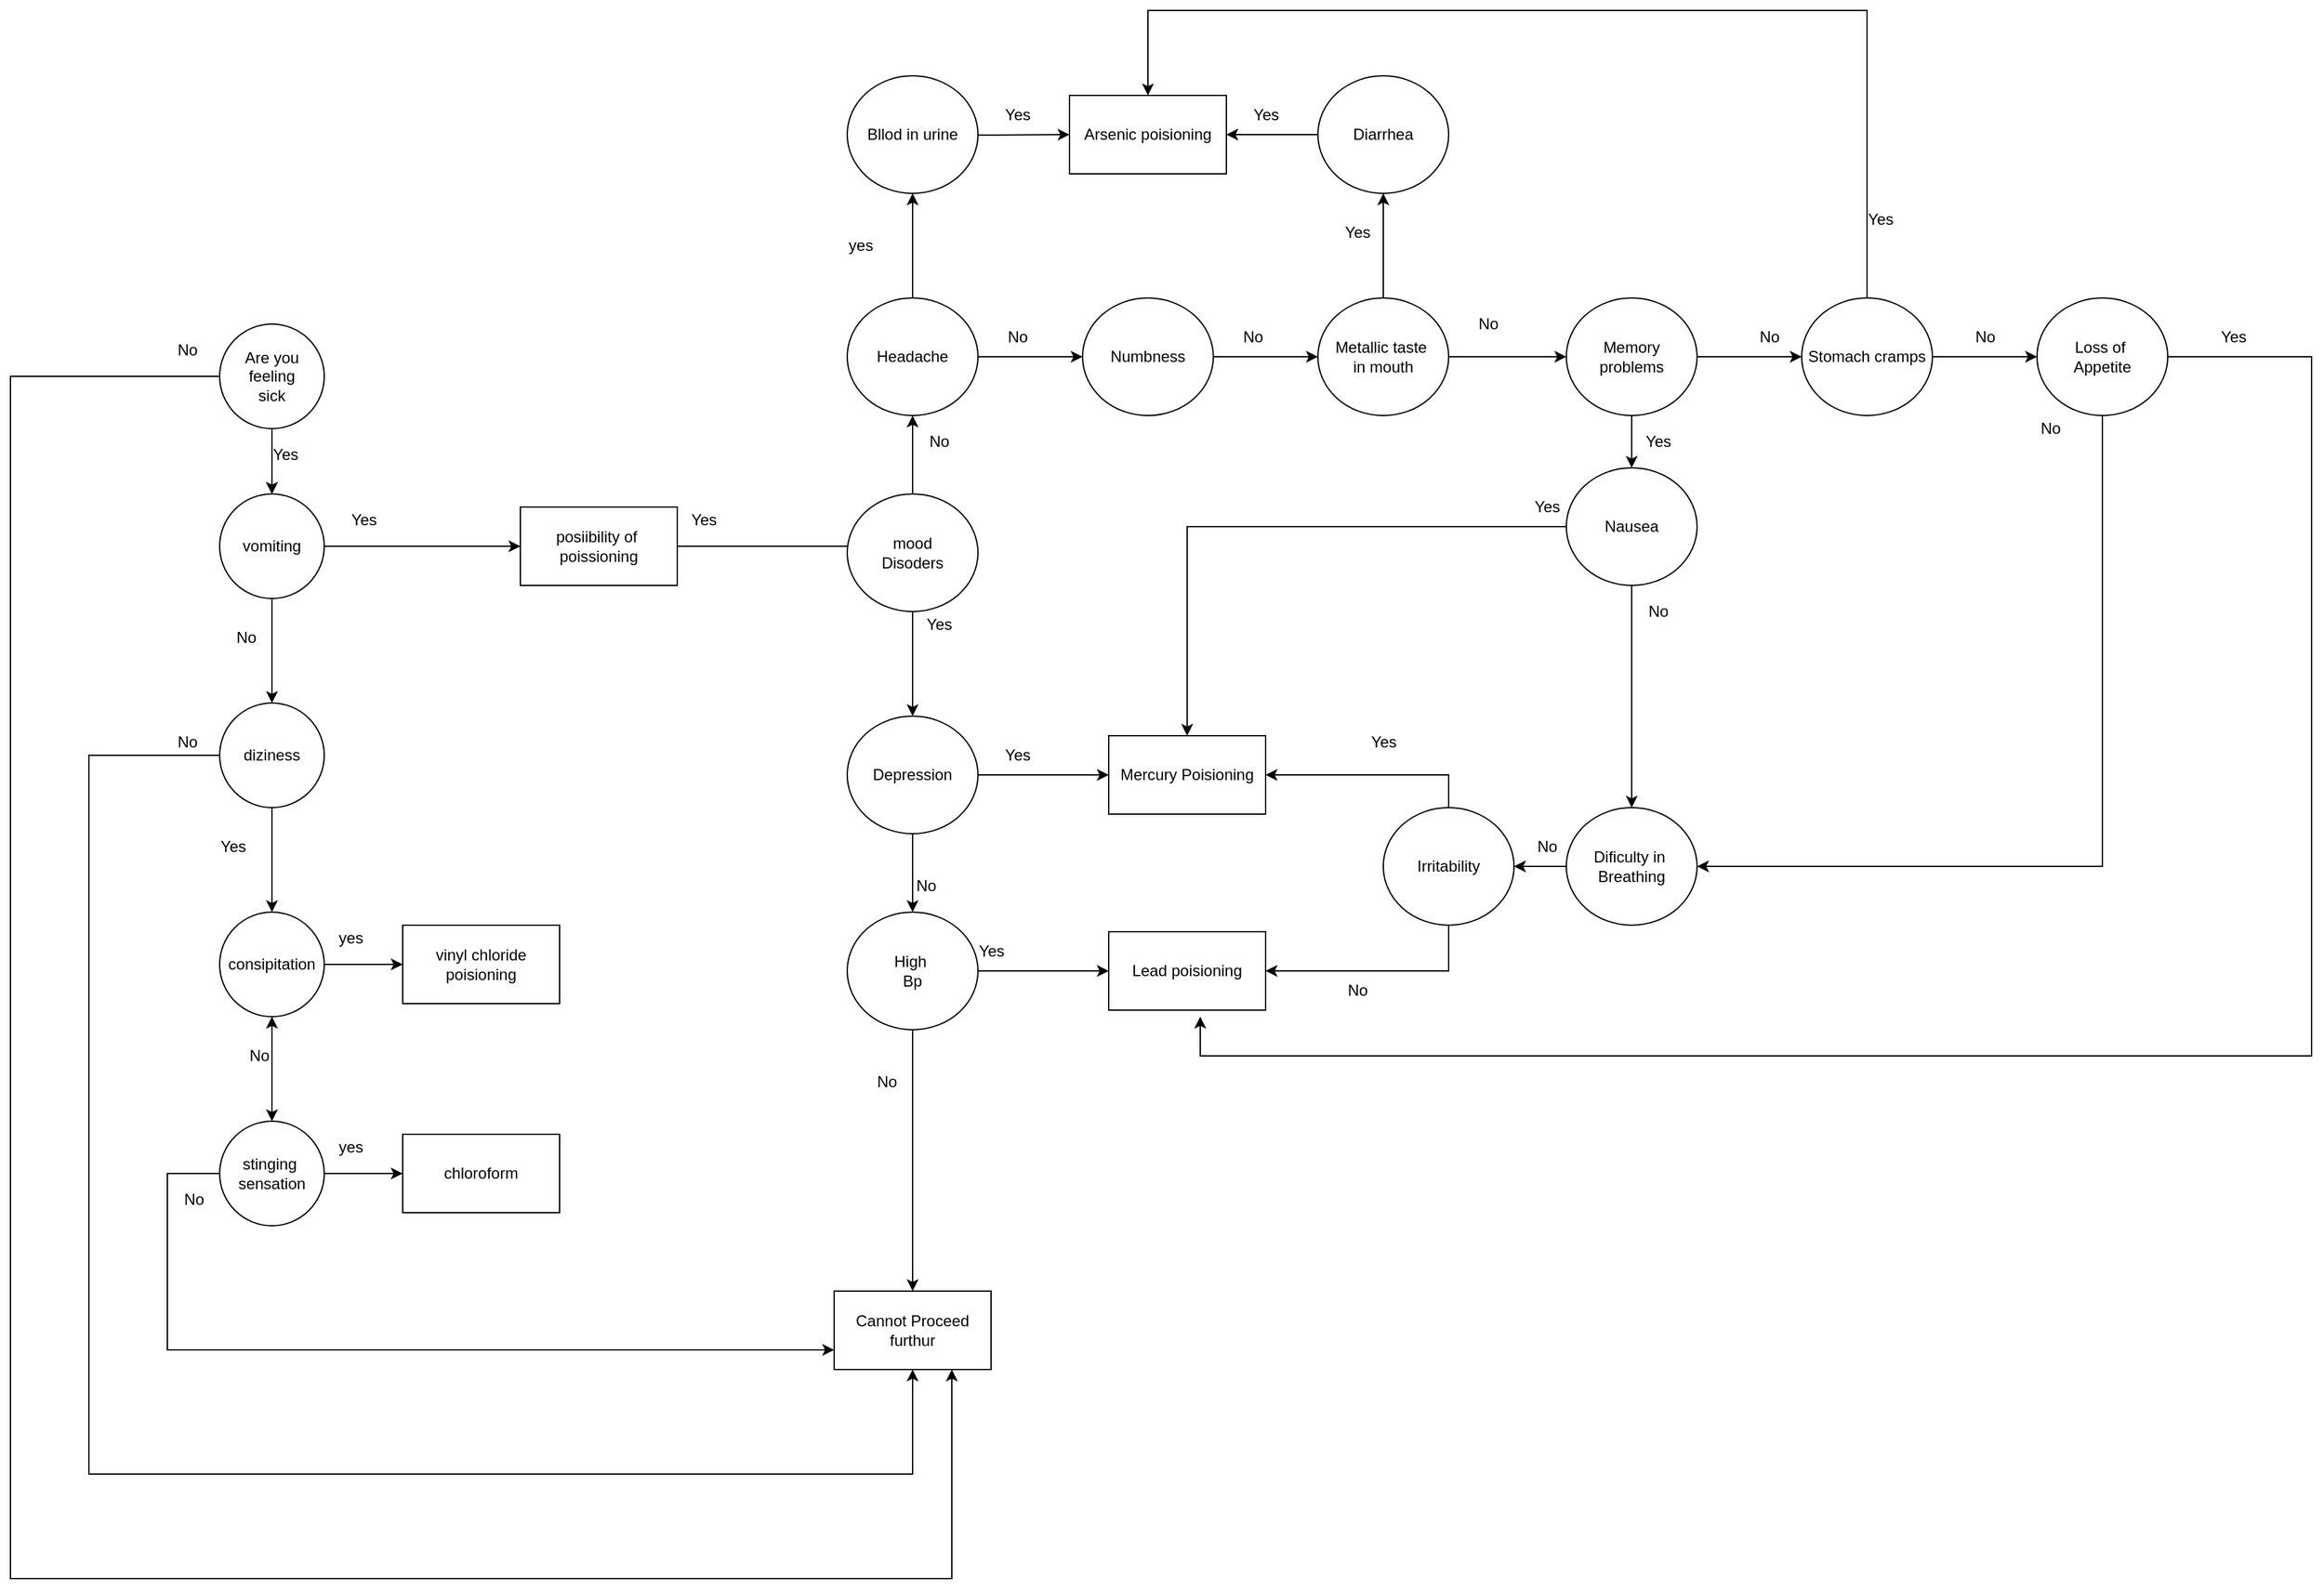 <mxfile version="16.5.6" type="device"><diagram id="uuSfem60a2YGa5qyo8WV" name="Page-1"><mxGraphModel dx="1278" dy="1694" grid="1" gridSize="10" guides="1" tooltips="1" connect="1" arrows="1" fold="1" page="1" pageScale="1" pageWidth="850" pageHeight="1100" math="0" shadow="0"><root><mxCell id="0"/><mxCell id="1" parent="0"/><mxCell id="Lk13s4xUoli15hH33gc9-7" value="" style="edgeStyle=orthogonalEdgeStyle;rounded=0;orthogonalLoop=1;jettySize=auto;html=1;" parent="1" source="Lk13s4xUoli15hH33gc9-1" target="Lk13s4xUoli15hH33gc9-6" edge="1"><mxGeometry relative="1" as="geometry"/></mxCell><mxCell id="Lk13s4xUoli15hH33gc9-25" value="" style="edgeStyle=orthogonalEdgeStyle;rounded=0;orthogonalLoop=1;jettySize=auto;html=1;" parent="1" source="Lk13s4xUoli15hH33gc9-1" target="Lk13s4xUoli15hH33gc9-6" edge="1"><mxGeometry relative="1" as="geometry"/></mxCell><mxCell id="Lk13s4xUoli15hH33gc9-148" value="" style="edgeStyle=none;rounded=0;orthogonalLoop=1;jettySize=auto;html=1;entryX=0.75;entryY=1;entryDx=0;entryDy=0;" parent="1" source="Lk13s4xUoli15hH33gc9-1" target="Lk13s4xUoli15hH33gc9-141" edge="1"><mxGeometry relative="1" as="geometry"><mxPoint x="800" y="850" as="targetPoint"/><Array as="points"><mxPoint x="80" y="80"/><mxPoint x="80" y="1000"/><mxPoint x="490" y="1000"/><mxPoint x="800" y="1000"/></Array></mxGeometry></mxCell><mxCell id="Lk13s4xUoli15hH33gc9-1" value="Are you feeling&lt;br&gt;sick" style="ellipse;whiteSpace=wrap;html=1;aspect=fixed;" parent="1" vertex="1"><mxGeometry x="240" y="40" width="80" height="80" as="geometry"/></mxCell><mxCell id="Lk13s4xUoli15hH33gc9-5" value="No" style="text;html=1;align=center;verticalAlign=middle;resizable=0;points=[];autosize=1;strokeColor=none;fillColor=none;" parent="1" vertex="1"><mxGeometry x="200" y="50" width="30" height="20" as="geometry"/></mxCell><mxCell id="Lk13s4xUoli15hH33gc9-9" value="" style="edgeStyle=orthogonalEdgeStyle;rounded=0;orthogonalLoop=1;jettySize=auto;html=1;" parent="1" source="Lk13s4xUoli15hH33gc9-6" target="Lk13s4xUoli15hH33gc9-8" edge="1"><mxGeometry relative="1" as="geometry"/></mxCell><mxCell id="Lk13s4xUoli15hH33gc9-40" value="" style="edgeStyle=none;rounded=0;orthogonalLoop=1;jettySize=auto;html=1;" parent="1" source="Lk13s4xUoli15hH33gc9-6" target="Lk13s4xUoli15hH33gc9-39" edge="1"><mxGeometry relative="1" as="geometry"/></mxCell><mxCell id="Lk13s4xUoli15hH33gc9-6" value="vomiting" style="ellipse;whiteSpace=wrap;html=1;aspect=fixed;" parent="1" vertex="1"><mxGeometry x="240" y="170" width="80" height="80" as="geometry"/></mxCell><mxCell id="Lk13s4xUoli15hH33gc9-12" style="edgeStyle=orthogonalEdgeStyle;rounded=0;orthogonalLoop=1;jettySize=auto;html=1;exitX=0;exitY=0.5;exitDx=0;exitDy=0;entryX=0.5;entryY=1;entryDx=0;entryDy=0;" parent="1" source="Lk13s4xUoli15hH33gc9-8" target="Lk13s4xUoli15hH33gc9-141" edge="1"><mxGeometry relative="1" as="geometry"><mxPoint x="160" y="-80" as="targetPoint"/><Array as="points"><mxPoint x="140" y="370"/><mxPoint x="140" y="920"/><mxPoint x="770" y="920"/></Array></mxGeometry></mxCell><mxCell id="Lk13s4xUoli15hH33gc9-15" value="" style="edgeStyle=orthogonalEdgeStyle;rounded=0;orthogonalLoop=1;jettySize=auto;html=1;" parent="1" source="Lk13s4xUoli15hH33gc9-8" target="Lk13s4xUoli15hH33gc9-14" edge="1"><mxGeometry relative="1" as="geometry"/></mxCell><mxCell id="Lk13s4xUoli15hH33gc9-8" value="diziness" style="ellipse;whiteSpace=wrap;html=1;aspect=fixed;" parent="1" vertex="1"><mxGeometry x="240" y="330" width="80" height="80" as="geometry"/></mxCell><mxCell id="Lk13s4xUoli15hH33gc9-13" value="No" style="text;html=1;align=center;verticalAlign=middle;resizable=0;points=[];autosize=1;strokeColor=none;fillColor=none;" parent="1" vertex="1"><mxGeometry x="200" y="350" width="30" height="20" as="geometry"/></mxCell><mxCell id="Lk13s4xUoli15hH33gc9-17" value="" style="edgeStyle=orthogonalEdgeStyle;rounded=0;orthogonalLoop=1;jettySize=auto;html=1;" parent="1" source="Lk13s4xUoli15hH33gc9-14" target="Lk13s4xUoli15hH33gc9-16" edge="1"><mxGeometry relative="1" as="geometry"/></mxCell><mxCell id="Lk13s4xUoli15hH33gc9-19" value="" style="edgeStyle=orthogonalEdgeStyle;rounded=0;orthogonalLoop=1;jettySize=auto;html=1;" parent="1" source="Lk13s4xUoli15hH33gc9-14" target="Lk13s4xUoli15hH33gc9-18" edge="1"><mxGeometry relative="1" as="geometry"/></mxCell><mxCell id="Lk13s4xUoli15hH33gc9-14" value="consipitation" style="ellipse;whiteSpace=wrap;html=1;aspect=fixed;" parent="1" vertex="1"><mxGeometry x="240" y="490" width="80" height="80" as="geometry"/></mxCell><mxCell id="Lk13s4xUoli15hH33gc9-16" value="vinyl chloride poisioning" style="whiteSpace=wrap;html=1;" parent="1" vertex="1"><mxGeometry x="380" y="500" width="120" height="60" as="geometry"/></mxCell><mxCell id="Lk13s4xUoli15hH33gc9-20" value="" style="edgeStyle=orthogonalEdgeStyle;rounded=0;orthogonalLoop=1;jettySize=auto;html=1;" parent="1" source="Lk13s4xUoli15hH33gc9-18" target="Lk13s4xUoli15hH33gc9-14" edge="1"><mxGeometry relative="1" as="geometry"/></mxCell><mxCell id="Lk13s4xUoli15hH33gc9-28" value="" style="edgeStyle=orthogonalEdgeStyle;rounded=0;orthogonalLoop=1;jettySize=auto;html=1;" parent="1" source="Lk13s4xUoli15hH33gc9-18" target="Lk13s4xUoli15hH33gc9-27" edge="1"><mxGeometry relative="1" as="geometry"/></mxCell><mxCell id="Lk13s4xUoli15hH33gc9-32" style="edgeStyle=none;rounded=0;orthogonalLoop=1;jettySize=auto;html=1;exitX=0;exitY=0.5;exitDx=0;exitDy=0;entryX=0;entryY=0.75;entryDx=0;entryDy=0;" parent="1" source="Lk13s4xUoli15hH33gc9-18" target="Lk13s4xUoli15hH33gc9-141" edge="1"><mxGeometry relative="1" as="geometry"><mxPoint x="160" y="690" as="targetPoint"/><Array as="points"><mxPoint x="200" y="690"/><mxPoint x="200" y="825"/></Array></mxGeometry></mxCell><mxCell id="Lk13s4xUoli15hH33gc9-18" value="stinging&amp;nbsp;&lt;br&gt;sensation" style="ellipse;whiteSpace=wrap;html=1;aspect=fixed;" parent="1" vertex="1"><mxGeometry x="240" y="650" width="80" height="80" as="geometry"/></mxCell><mxCell id="Lk13s4xUoli15hH33gc9-21" value="No" style="text;html=1;align=center;verticalAlign=middle;resizable=0;points=[];autosize=1;strokeColor=none;fillColor=none;" parent="1" vertex="1"><mxGeometry x="255" y="590" width="30" height="20" as="geometry"/></mxCell><mxCell id="Lk13s4xUoli15hH33gc9-22" value="yes" style="text;html=1;align=center;verticalAlign=middle;resizable=0;points=[];autosize=1;strokeColor=none;fillColor=none;" parent="1" vertex="1"><mxGeometry x="325" y="500" width="30" height="20" as="geometry"/></mxCell><mxCell id="Lk13s4xUoli15hH33gc9-23" value="Yes" style="text;html=1;align=center;verticalAlign=middle;resizable=0;points=[];autosize=1;strokeColor=none;fillColor=none;" parent="1" vertex="1"><mxGeometry x="235" y="430" width="30" height="20" as="geometry"/></mxCell><mxCell id="Lk13s4xUoli15hH33gc9-24" value="No" style="text;html=1;align=center;verticalAlign=middle;resizable=0;points=[];autosize=1;strokeColor=none;fillColor=none;" parent="1" vertex="1"><mxGeometry x="245" y="270" width="30" height="20" as="geometry"/></mxCell><mxCell id="Lk13s4xUoli15hH33gc9-26" value="Yes" style="text;html=1;align=center;verticalAlign=middle;resizable=0;points=[];autosize=1;strokeColor=none;fillColor=none;" parent="1" vertex="1"><mxGeometry x="275" y="130" width="30" height="20" as="geometry"/></mxCell><mxCell id="Lk13s4xUoli15hH33gc9-27" value="chloroform" style="whiteSpace=wrap;html=1;" parent="1" vertex="1"><mxGeometry x="380" y="660" width="120" height="60" as="geometry"/></mxCell><mxCell id="Lk13s4xUoli15hH33gc9-29" value="yes" style="text;html=1;align=center;verticalAlign=middle;resizable=0;points=[];autosize=1;strokeColor=none;fillColor=none;" parent="1" vertex="1"><mxGeometry x="325" y="660" width="30" height="20" as="geometry"/></mxCell><mxCell id="Lk13s4xUoli15hH33gc9-39" value="posiibility of&amp;nbsp;&lt;br&gt;poissioning" style="whiteSpace=wrap;html=1;" parent="1" vertex="1"><mxGeometry x="470" y="180" width="120" height="60" as="geometry"/></mxCell><mxCell id="Lk13s4xUoli15hH33gc9-48" value="" style="endArrow=none;html=1;rounded=0;exitX=1;exitY=0.5;exitDx=0;exitDy=0;entryX=0;entryY=0.5;entryDx=0;entryDy=0;" parent="1" source="Lk13s4xUoli15hH33gc9-39" edge="1"><mxGeometry width="50" height="50" relative="1" as="geometry"><mxPoint x="770" y="150" as="sourcePoint"/><mxPoint x="720.0" y="210" as="targetPoint"/></mxGeometry></mxCell><mxCell id="Lk13s4xUoli15hH33gc9-55" value="" style="edgeStyle=none;rounded=0;orthogonalLoop=1;jettySize=auto;html=1;" parent="1" source="Lk13s4xUoli15hH33gc9-49" target="Lk13s4xUoli15hH33gc9-54" edge="1"><mxGeometry relative="1" as="geometry"/></mxCell><mxCell id="Lk13s4xUoli15hH33gc9-152" style="edgeStyle=none;rounded=0;orthogonalLoop=1;jettySize=auto;html=1;exitX=0.5;exitY=0;exitDx=0;exitDy=0;entryX=0.5;entryY=1;entryDx=0;entryDy=0;" parent="1" source="Lk13s4xUoli15hH33gc9-49" target="Lk13s4xUoli15hH33gc9-56" edge="1"><mxGeometry relative="1" as="geometry"/></mxCell><mxCell id="Lk13s4xUoli15hH33gc9-49" value="mood&lt;br&gt;Disoders" style="ellipse;whiteSpace=wrap;html=1;" parent="1" vertex="1"><mxGeometry x="720" y="170" width="100" height="90" as="geometry"/></mxCell><mxCell id="Lk13s4xUoli15hH33gc9-59" value="" style="edgeStyle=none;rounded=0;orthogonalLoop=1;jettySize=auto;html=1;" parent="1" source="Lk13s4xUoli15hH33gc9-54" target="Lk13s4xUoli15hH33gc9-58" edge="1"><mxGeometry relative="1" as="geometry"/></mxCell><mxCell id="Lk13s4xUoli15hH33gc9-64" value="" style="edgeStyle=none;rounded=0;orthogonalLoop=1;jettySize=auto;html=1;" parent="1" source="Lk13s4xUoli15hH33gc9-54" target="Lk13s4xUoli15hH33gc9-63" edge="1"><mxGeometry relative="1" as="geometry"/></mxCell><mxCell id="Lk13s4xUoli15hH33gc9-54" value="Depression" style="ellipse;whiteSpace=wrap;html=1;" parent="1" vertex="1"><mxGeometry x="720" y="340" width="100" height="90" as="geometry"/></mxCell><mxCell id="Lk13s4xUoli15hH33gc9-70" value="" style="edgeStyle=none;rounded=0;orthogonalLoop=1;jettySize=auto;html=1;" parent="1" source="Lk13s4xUoli15hH33gc9-56" target="Lk13s4xUoli15hH33gc9-69" edge="1"><mxGeometry relative="1" as="geometry"/></mxCell><mxCell id="Lk13s4xUoli15hH33gc9-78" value="" style="edgeStyle=none;rounded=0;orthogonalLoop=1;jettySize=auto;html=1;" parent="1" source="Lk13s4xUoli15hH33gc9-56" target="Lk13s4xUoli15hH33gc9-77" edge="1"><mxGeometry relative="1" as="geometry"/></mxCell><mxCell id="Lk13s4xUoli15hH33gc9-56" value="Headache" style="ellipse;whiteSpace=wrap;html=1;" parent="1" vertex="1"><mxGeometry x="720" y="20" width="100" height="90" as="geometry"/></mxCell><mxCell id="Lk13s4xUoli15hH33gc9-66" value="" style="edgeStyle=none;rounded=0;orthogonalLoop=1;jettySize=auto;html=1;" parent="1" source="Lk13s4xUoli15hH33gc9-58" target="Lk13s4xUoli15hH33gc9-65" edge="1"><mxGeometry relative="1" as="geometry"/></mxCell><mxCell id="Lk13s4xUoli15hH33gc9-142" value="" style="edgeStyle=none;rounded=0;orthogonalLoop=1;jettySize=auto;html=1;" parent="1" source="Lk13s4xUoli15hH33gc9-58" target="Lk13s4xUoli15hH33gc9-141" edge="1"><mxGeometry relative="1" as="geometry"/></mxCell><mxCell id="Lk13s4xUoli15hH33gc9-58" value="High&amp;nbsp;&lt;br&gt;Bp" style="ellipse;whiteSpace=wrap;html=1;" parent="1" vertex="1"><mxGeometry x="720" y="490" width="100" height="90" as="geometry"/></mxCell><mxCell id="Lk13s4xUoli15hH33gc9-60" value="No" style="text;html=1;align=center;verticalAlign=middle;resizable=0;points=[];autosize=1;strokeColor=none;fillColor=none;" parent="1" vertex="1"><mxGeometry x="765" y="460" width="30" height="20" as="geometry"/></mxCell><mxCell id="Lk13s4xUoli15hH33gc9-61" value="Yes" style="text;html=1;align=center;verticalAlign=middle;resizable=0;points=[];autosize=1;strokeColor=none;fillColor=none;" parent="1" vertex="1"><mxGeometry x="775" y="260" width="30" height="20" as="geometry"/></mxCell><mxCell id="Lk13s4xUoli15hH33gc9-63" value="Mercury Poisioning" style="whiteSpace=wrap;html=1;" parent="1" vertex="1"><mxGeometry x="920" y="355" width="120" height="60" as="geometry"/></mxCell><mxCell id="Lk13s4xUoli15hH33gc9-65" value="Lead poisioning" style="whiteSpace=wrap;html=1;" parent="1" vertex="1"><mxGeometry x="920" y="505" width="120" height="60" as="geometry"/></mxCell><mxCell id="Lk13s4xUoli15hH33gc9-67" value="Yes" style="text;html=1;align=center;verticalAlign=middle;resizable=0;points=[];autosize=1;strokeColor=none;fillColor=none;" parent="1" vertex="1"><mxGeometry x="335" y="180" width="30" height="20" as="geometry"/></mxCell><mxCell id="Lk13s4xUoli15hH33gc9-68" value="Yes" style="text;html=1;align=center;verticalAlign=middle;resizable=0;points=[];autosize=1;strokeColor=none;fillColor=none;" parent="1" vertex="1"><mxGeometry x="595" y="180" width="30" height="20" as="geometry"/></mxCell><mxCell id="Lk13s4xUoli15hH33gc9-76" value="" style="edgeStyle=none;rounded=0;orthogonalLoop=1;jettySize=auto;html=1;" parent="1" source="Lk13s4xUoli15hH33gc9-69" target="Lk13s4xUoli15hH33gc9-75" edge="1"><mxGeometry relative="1" as="geometry"/></mxCell><mxCell id="Lk13s4xUoli15hH33gc9-69" value="Bllod in urine" style="ellipse;whiteSpace=wrap;html=1;" parent="1" vertex="1"><mxGeometry x="720" y="-150" width="100" height="90" as="geometry"/></mxCell><mxCell id="Lk13s4xUoli15hH33gc9-75" value="Arsenic poisioning" style="whiteSpace=wrap;html=1;" parent="1" vertex="1"><mxGeometry x="890" y="-135" width="120" height="60" as="geometry"/></mxCell><mxCell id="Lk13s4xUoli15hH33gc9-82" value="" style="edgeStyle=none;rounded=0;orthogonalLoop=1;jettySize=auto;html=1;" parent="1" source="Lk13s4xUoli15hH33gc9-77" target="Lk13s4xUoli15hH33gc9-81" edge="1"><mxGeometry relative="1" as="geometry"/></mxCell><mxCell id="Lk13s4xUoli15hH33gc9-77" value="Numbness" style="ellipse;whiteSpace=wrap;html=1;" parent="1" vertex="1"><mxGeometry x="900" y="20" width="100" height="90" as="geometry"/></mxCell><mxCell id="Lk13s4xUoli15hH33gc9-79" value="yes" style="text;html=1;align=center;verticalAlign=middle;resizable=0;points=[];autosize=1;strokeColor=none;fillColor=none;" parent="1" vertex="1"><mxGeometry x="715" y="-30" width="30" height="20" as="geometry"/></mxCell><mxCell id="Lk13s4xUoli15hH33gc9-80" value="No" style="text;html=1;align=center;verticalAlign=middle;resizable=0;points=[];autosize=1;strokeColor=none;fillColor=none;" parent="1" vertex="1"><mxGeometry x="835" y="40" width="30" height="20" as="geometry"/></mxCell><mxCell id="Lk13s4xUoli15hH33gc9-84" value="" style="edgeStyle=none;rounded=0;orthogonalLoop=1;jettySize=auto;html=1;" parent="1" source="Lk13s4xUoli15hH33gc9-81" target="Lk13s4xUoli15hH33gc9-83" edge="1"><mxGeometry relative="1" as="geometry"/></mxCell><mxCell id="Lk13s4xUoli15hH33gc9-88" value="" style="edgeStyle=none;rounded=0;orthogonalLoop=1;jettySize=auto;html=1;" parent="1" source="Lk13s4xUoli15hH33gc9-81" target="Lk13s4xUoli15hH33gc9-87" edge="1"><mxGeometry relative="1" as="geometry"/></mxCell><mxCell id="Lk13s4xUoli15hH33gc9-81" value="Metallic taste&amp;nbsp;&lt;br&gt;in mouth" style="ellipse;whiteSpace=wrap;html=1;" parent="1" vertex="1"><mxGeometry x="1080" y="20" width="100" height="90" as="geometry"/></mxCell><mxCell id="Lk13s4xUoli15hH33gc9-95" value="" style="edgeStyle=none;rounded=0;orthogonalLoop=1;jettySize=auto;html=1;" parent="1" source="Lk13s4xUoli15hH33gc9-83" target="Lk13s4xUoli15hH33gc9-94" edge="1"><mxGeometry relative="1" as="geometry"/></mxCell><mxCell id="Lk13s4xUoli15hH33gc9-97" value="" style="edgeStyle=none;rounded=0;orthogonalLoop=1;jettySize=auto;html=1;" parent="1" source="Lk13s4xUoli15hH33gc9-83" target="Lk13s4xUoli15hH33gc9-96" edge="1"><mxGeometry relative="1" as="geometry"/></mxCell><mxCell id="Lk13s4xUoli15hH33gc9-83" value="Memory&lt;br&gt;problems" style="ellipse;whiteSpace=wrap;html=1;" parent="1" vertex="1"><mxGeometry x="1270" y="20" width="100" height="90" as="geometry"/></mxCell><mxCell id="Lk13s4xUoli15hH33gc9-85" value="No" style="text;html=1;align=center;verticalAlign=middle;resizable=0;points=[];autosize=1;strokeColor=none;fillColor=none;" parent="1" vertex="1"><mxGeometry x="1195" y="30" width="30" height="20" as="geometry"/></mxCell><mxCell id="Lk13s4xUoli15hH33gc9-86" value="No" style="text;html=1;align=center;verticalAlign=middle;resizable=0;points=[];autosize=1;strokeColor=none;fillColor=none;" parent="1" vertex="1"><mxGeometry x="1015" y="40" width="30" height="20" as="geometry"/></mxCell><mxCell id="Lk13s4xUoli15hH33gc9-90" value="" style="edgeStyle=none;rounded=0;orthogonalLoop=1;jettySize=auto;html=1;" parent="1" source="Lk13s4xUoli15hH33gc9-87" target="Lk13s4xUoli15hH33gc9-75" edge="1"><mxGeometry relative="1" as="geometry"/></mxCell><mxCell id="Lk13s4xUoli15hH33gc9-87" value="Diarrhea" style="ellipse;whiteSpace=wrap;html=1;" parent="1" vertex="1"><mxGeometry x="1080" y="-150" width="100" height="90" as="geometry"/></mxCell><mxCell id="Lk13s4xUoli15hH33gc9-91" value="Yes" style="text;html=1;align=center;verticalAlign=middle;resizable=0;points=[];autosize=1;strokeColor=none;fillColor=none;" parent="1" vertex="1"><mxGeometry x="1025" y="-130" width="30" height="20" as="geometry"/></mxCell><mxCell id="Lk13s4xUoli15hH33gc9-92" value="Yes" style="text;html=1;align=center;verticalAlign=middle;resizable=0;points=[];autosize=1;strokeColor=none;fillColor=none;" parent="1" vertex="1"><mxGeometry x="835" y="-130" width="30" height="20" as="geometry"/></mxCell><mxCell id="Lk13s4xUoli15hH33gc9-93" value="Yes" style="text;html=1;align=center;verticalAlign=middle;resizable=0;points=[];autosize=1;strokeColor=none;fillColor=none;" parent="1" vertex="1"><mxGeometry x="1095" y="-40" width="30" height="20" as="geometry"/></mxCell><mxCell id="Lk13s4xUoli15hH33gc9-121" value="" style="edgeStyle=none;rounded=0;orthogonalLoop=1;jettySize=auto;html=1;" parent="1" source="Lk13s4xUoli15hH33gc9-94" target="Lk13s4xUoli15hH33gc9-120" edge="1"><mxGeometry relative="1" as="geometry"/></mxCell><mxCell id="Lk13s4xUoli15hH33gc9-133" value="" style="edgeStyle=none;rounded=0;orthogonalLoop=1;jettySize=auto;html=1;entryX=0.5;entryY=0;entryDx=0;entryDy=0;" parent="1" source="Lk13s4xUoli15hH33gc9-94" target="Lk13s4xUoli15hH33gc9-75" edge="1"><mxGeometry relative="1" as="geometry"><mxPoint x="1500" y="-60" as="targetPoint"/><Array as="points"><mxPoint x="1500" y="-200"/><mxPoint x="1230" y="-200"/><mxPoint x="1080" y="-200"/><mxPoint x="1010" y="-200"/><mxPoint x="950" y="-200"/></Array></mxGeometry></mxCell><mxCell id="Lk13s4xUoli15hH33gc9-94" value="Stomach cramps" style="ellipse;whiteSpace=wrap;html=1;" parent="1" vertex="1"><mxGeometry x="1450" y="20" width="100" height="90" as="geometry"/></mxCell><mxCell id="Lk13s4xUoli15hH33gc9-101" value="" style="edgeStyle=none;rounded=0;orthogonalLoop=1;jettySize=auto;html=1;entryX=0.5;entryY=0;entryDx=0;entryDy=0;" parent="1" source="Lk13s4xUoli15hH33gc9-96" target="Lk13s4xUoli15hH33gc9-109" edge="1"><mxGeometry relative="1" as="geometry"><mxPoint x="1320" y="280" as="targetPoint"/></mxGeometry></mxCell><mxCell id="Lk13s4xUoli15hH33gc9-107" value="" style="edgeStyle=none;rounded=0;orthogonalLoop=1;jettySize=auto;html=1;entryX=0.5;entryY=0;entryDx=0;entryDy=0;" parent="1" source="Lk13s4xUoli15hH33gc9-96" target="Lk13s4xUoli15hH33gc9-63" edge="1"><mxGeometry relative="1" as="geometry"><mxPoint x="1190" y="195" as="targetPoint"/><Array as="points"><mxPoint x="980" y="195"/></Array></mxGeometry></mxCell><mxCell id="Lk13s4xUoli15hH33gc9-96" value="Nausea" style="ellipse;whiteSpace=wrap;html=1;" parent="1" vertex="1"><mxGeometry x="1270" y="150" width="100" height="90" as="geometry"/></mxCell><mxCell id="Lk13s4xUoli15hH33gc9-103" value="Yes" style="text;html=1;align=center;verticalAlign=middle;resizable=0;points=[];autosize=1;strokeColor=none;fillColor=none;" parent="1" vertex="1"><mxGeometry x="1325" y="120" width="30" height="20" as="geometry"/></mxCell><mxCell id="Lk13s4xUoli15hH33gc9-108" value="Yes" style="text;html=1;align=center;verticalAlign=middle;resizable=0;points=[];autosize=1;strokeColor=none;fillColor=none;" parent="1" vertex="1"><mxGeometry x="1240" y="170" width="30" height="20" as="geometry"/></mxCell><mxCell id="Lk13s4xUoli15hH33gc9-112" value="" style="edgeStyle=none;rounded=0;orthogonalLoop=1;jettySize=auto;html=1;" parent="1" source="Lk13s4xUoli15hH33gc9-109" target="Lk13s4xUoli15hH33gc9-111" edge="1"><mxGeometry relative="1" as="geometry"/></mxCell><mxCell id="Lk13s4xUoli15hH33gc9-109" value="Dificulty in&amp;nbsp;&lt;br&gt;Breathing" style="ellipse;whiteSpace=wrap;html=1;" parent="1" vertex="1"><mxGeometry x="1270" y="410" width="100" height="90" as="geometry"/></mxCell><mxCell id="Lk13s4xUoli15hH33gc9-115" value="" style="edgeStyle=none;rounded=0;orthogonalLoop=1;jettySize=auto;html=1;entryX=1;entryY=0.5;entryDx=0;entryDy=0;" parent="1" source="Lk13s4xUoli15hH33gc9-111" target="Lk13s4xUoli15hH33gc9-63" edge="1"><mxGeometry relative="1" as="geometry"><mxPoint x="1050" y="455" as="targetPoint"/><Array as="points"><mxPoint x="1180" y="385"/></Array></mxGeometry></mxCell><mxCell id="Lk13s4xUoli15hH33gc9-118" value="" style="edgeStyle=none;rounded=0;orthogonalLoop=1;jettySize=auto;html=1;entryX=1;entryY=0.5;entryDx=0;entryDy=0;" parent="1" source="Lk13s4xUoli15hH33gc9-111" target="Lk13s4xUoli15hH33gc9-65" edge="1"><mxGeometry relative="1" as="geometry"><mxPoint x="1050" y="455" as="targetPoint"/><Array as="points"><mxPoint x="1180" y="535"/></Array></mxGeometry></mxCell><mxCell id="Lk13s4xUoli15hH33gc9-111" value="Irritability" style="ellipse;whiteSpace=wrap;html=1;" parent="1" vertex="1"><mxGeometry x="1130" y="410" width="100" height="90" as="geometry"/></mxCell><mxCell id="Lk13s4xUoli15hH33gc9-113" value="No" style="text;html=1;align=center;verticalAlign=middle;resizable=0;points=[];autosize=1;strokeColor=none;fillColor=none;" parent="1" vertex="1"><mxGeometry x="1240" y="430" width="30" height="20" as="geometry"/></mxCell><mxCell id="Lk13s4xUoli15hH33gc9-116" value="Yes" style="text;html=1;align=center;verticalAlign=middle;resizable=0;points=[];autosize=1;strokeColor=none;fillColor=none;" parent="1" vertex="1"><mxGeometry x="1115" y="350" width="30" height="20" as="geometry"/></mxCell><mxCell id="Lk13s4xUoli15hH33gc9-119" value="No" style="text;html=1;align=center;verticalAlign=middle;resizable=0;points=[];autosize=1;strokeColor=none;fillColor=none;" parent="1" vertex="1"><mxGeometry x="1095" y="540" width="30" height="20" as="geometry"/></mxCell><mxCell id="Lk13s4xUoli15hH33gc9-125" value="" style="edgeStyle=none;rounded=0;orthogonalLoop=1;jettySize=auto;html=1;" parent="1" source="Lk13s4xUoli15hH33gc9-120" edge="1"><mxGeometry relative="1" as="geometry"><mxPoint x="990" y="570" as="targetPoint"/><Array as="points"><mxPoint x="1730" y="65"/><mxPoint x="1840" y="65"/><mxPoint x="1840" y="310"/><mxPoint x="1840" y="600"/><mxPoint x="1320" y="600"/><mxPoint x="1110" y="600"/><mxPoint x="1030" y="600"/><mxPoint x="990" y="600"/></Array></mxGeometry></mxCell><mxCell id="Lk13s4xUoli15hH33gc9-130" value="" style="edgeStyle=none;rounded=0;orthogonalLoop=1;jettySize=auto;html=1;entryX=1;entryY=0.5;entryDx=0;entryDy=0;" parent="1" source="Lk13s4xUoli15hH33gc9-120" target="Lk13s4xUoli15hH33gc9-109" edge="1"><mxGeometry relative="1" as="geometry"><mxPoint x="1680" y="190" as="targetPoint"/><Array as="points"><mxPoint x="1680" y="455"/></Array></mxGeometry></mxCell><mxCell id="Lk13s4xUoli15hH33gc9-120" value="Loss of&amp;nbsp;&lt;br&gt;Appetite" style="ellipse;whiteSpace=wrap;html=1;" parent="1" vertex="1"><mxGeometry x="1630" y="20" width="100" height="90" as="geometry"/></mxCell><mxCell id="Lk13s4xUoli15hH33gc9-122" value="No" style="text;html=1;align=center;verticalAlign=middle;resizable=0;points=[];autosize=1;strokeColor=none;fillColor=none;" parent="1" vertex="1"><mxGeometry x="1410" y="40" width="30" height="20" as="geometry"/></mxCell><mxCell id="Lk13s4xUoli15hH33gc9-123" value="No" style="text;html=1;align=center;verticalAlign=middle;resizable=0;points=[];autosize=1;strokeColor=none;fillColor=none;" parent="1" vertex="1"><mxGeometry x="1575" y="40" width="30" height="20" as="geometry"/></mxCell><mxCell id="Lk13s4xUoli15hH33gc9-126" value="Yes" style="text;html=1;align=center;verticalAlign=middle;resizable=0;points=[];autosize=1;strokeColor=none;fillColor=none;" parent="1" vertex="1"><mxGeometry x="1765" y="40" width="30" height="20" as="geometry"/></mxCell><mxCell id="Lk13s4xUoli15hH33gc9-131" value="No" style="text;html=1;align=center;verticalAlign=middle;resizable=0;points=[];autosize=1;strokeColor=none;fillColor=none;" parent="1" vertex="1"><mxGeometry x="1625" y="110" width="30" height="20" as="geometry"/></mxCell><mxCell id="Lk13s4xUoli15hH33gc9-134" value="Yes" style="text;html=1;align=center;verticalAlign=middle;resizable=0;points=[];autosize=1;strokeColor=none;fillColor=none;" parent="1" vertex="1"><mxGeometry x="1495" y="-50" width="30" height="20" as="geometry"/></mxCell><mxCell id="Lk13s4xUoli15hH33gc9-139" value="No" style="text;html=1;align=center;verticalAlign=middle;resizable=0;points=[];autosize=1;strokeColor=none;fillColor=none;" parent="1" vertex="1"><mxGeometry x="735" y="610" width="30" height="20" as="geometry"/></mxCell><mxCell id="Lk13s4xUoli15hH33gc9-140" value="Yes" style="text;html=1;align=center;verticalAlign=middle;resizable=0;points=[];autosize=1;strokeColor=none;fillColor=none;" parent="1" vertex="1"><mxGeometry x="815" y="510" width="30" height="20" as="geometry"/></mxCell><mxCell id="Lk13s4xUoli15hH33gc9-141" value="Cannot Proceed&lt;br&gt;furthur" style="whiteSpace=wrap;html=1;" parent="1" vertex="1"><mxGeometry x="710" y="780" width="120" height="60" as="geometry"/></mxCell><mxCell id="Lk13s4xUoli15hH33gc9-143" value="No" style="text;html=1;align=center;verticalAlign=middle;resizable=0;points=[];autosize=1;strokeColor=none;fillColor=none;" parent="1" vertex="1"><mxGeometry x="205" y="700" width="30" height="20" as="geometry"/></mxCell><mxCell id="Lk13s4xUoli15hH33gc9-150" value="No" style="text;html=1;align=center;verticalAlign=middle;resizable=0;points=[];autosize=1;strokeColor=none;fillColor=none;" parent="1" vertex="1"><mxGeometry x="1325" y="250" width="30" height="20" as="geometry"/></mxCell><mxCell id="Lk13s4xUoli15hH33gc9-153" value="No" style="text;html=1;align=center;verticalAlign=middle;resizable=0;points=[];autosize=1;strokeColor=none;fillColor=none;" parent="1" vertex="1"><mxGeometry x="775" y="120" width="30" height="20" as="geometry"/></mxCell><mxCell id="tfcrA9MVuLpGPawwlwbF-2" value="Yes" style="text;html=1;align=center;verticalAlign=middle;resizable=0;points=[];autosize=1;strokeColor=none;fillColor=none;" vertex="1" parent="1"><mxGeometry x="835" y="360" width="30" height="20" as="geometry"/></mxCell></root></mxGraphModel></diagram></mxfile>
